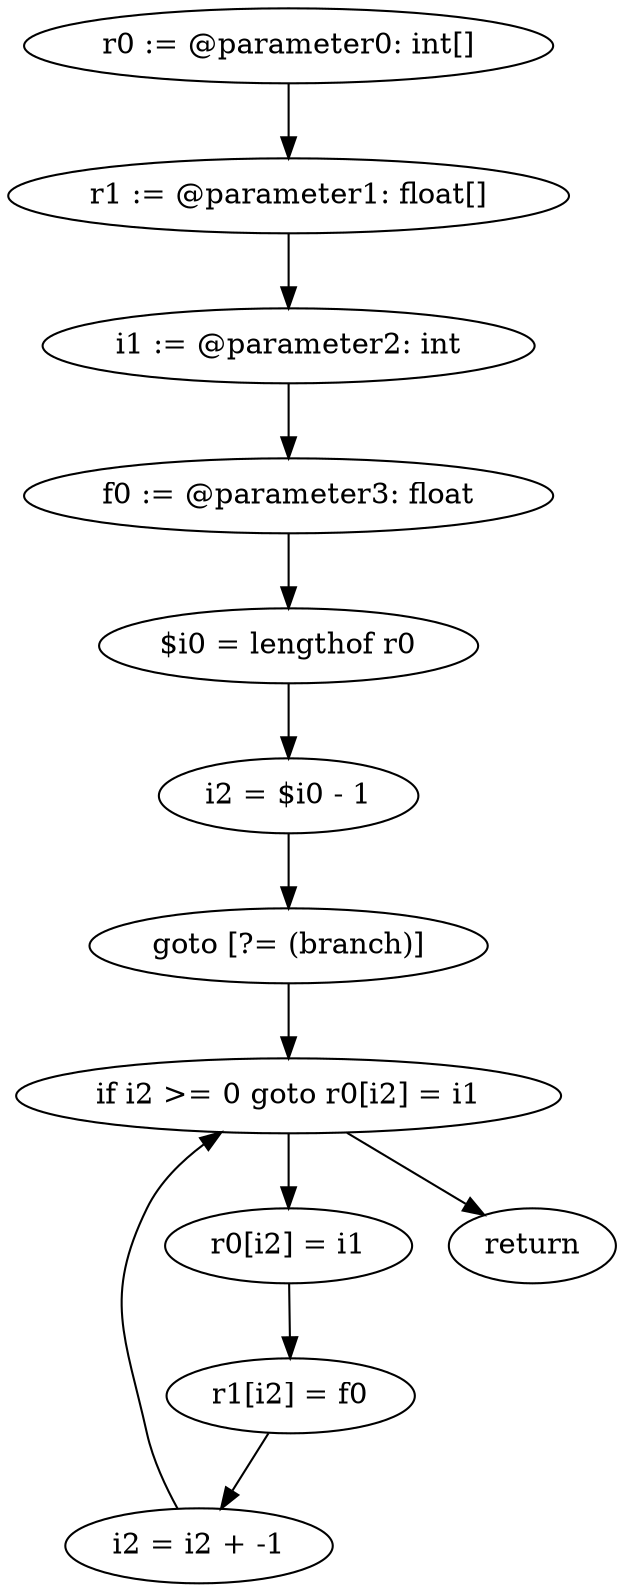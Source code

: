 digraph "unitGraph" {
    "r0 := @parameter0: int[]"
    "r1 := @parameter1: float[]"
    "i1 := @parameter2: int"
    "f0 := @parameter3: float"
    "$i0 = lengthof r0"
    "i2 = $i0 - 1"
    "goto [?= (branch)]"
    "r0[i2] = i1"
    "r1[i2] = f0"
    "i2 = i2 + -1"
    "if i2 >= 0 goto r0[i2] = i1"
    "return"
    "r0 := @parameter0: int[]"->"r1 := @parameter1: float[]";
    "r1 := @parameter1: float[]"->"i1 := @parameter2: int";
    "i1 := @parameter2: int"->"f0 := @parameter3: float";
    "f0 := @parameter3: float"->"$i0 = lengthof r0";
    "$i0 = lengthof r0"->"i2 = $i0 - 1";
    "i2 = $i0 - 1"->"goto [?= (branch)]";
    "goto [?= (branch)]"->"if i2 >= 0 goto r0[i2] = i1";
    "r0[i2] = i1"->"r1[i2] = f0";
    "r1[i2] = f0"->"i2 = i2 + -1";
    "i2 = i2 + -1"->"if i2 >= 0 goto r0[i2] = i1";
    "if i2 >= 0 goto r0[i2] = i1"->"return";
    "if i2 >= 0 goto r0[i2] = i1"->"r0[i2] = i1";
}
